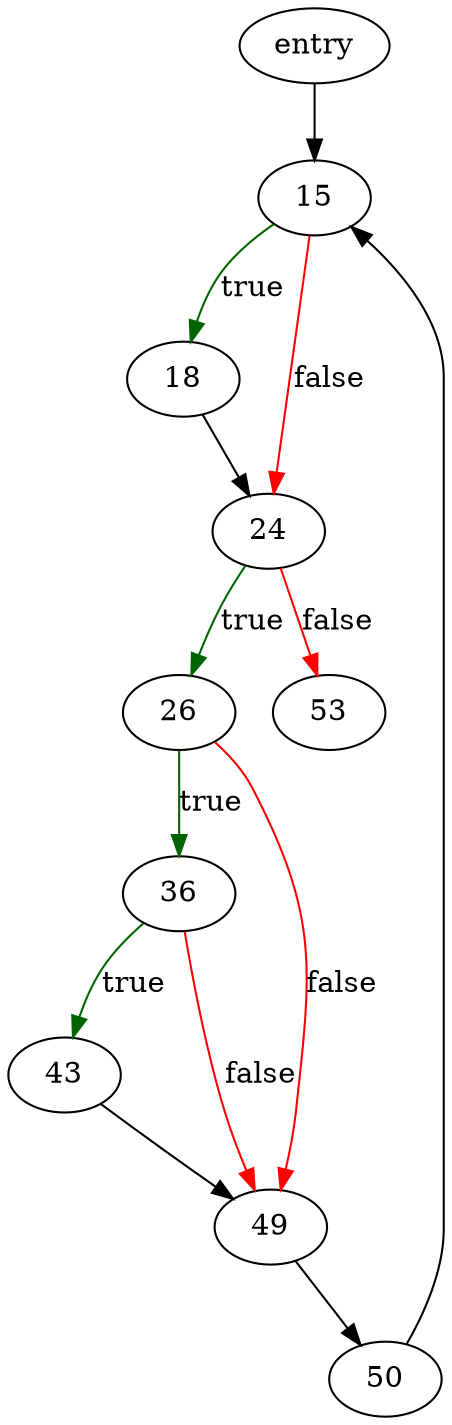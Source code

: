digraph "sqlite3VtabSync" {
	// Node definitions.
	2 [label=entry];
	15;
	18;
	24;
	26;
	36;
	43;
	49;
	50;
	53;

	// Edge definitions.
	2 -> 15;
	15 -> 18 [
		color=darkgreen
		label=true
	];
	15 -> 24 [
		color=red
		label=false
	];
	18 -> 24;
	24 -> 26 [
		color=darkgreen
		label=true
	];
	24 -> 53 [
		color=red
		label=false
	];
	26 -> 36 [
		color=darkgreen
		label=true
	];
	26 -> 49 [
		color=red
		label=false
	];
	36 -> 43 [
		color=darkgreen
		label=true
	];
	36 -> 49 [
		color=red
		label=false
	];
	43 -> 49;
	49 -> 50;
	50 -> 15;
}